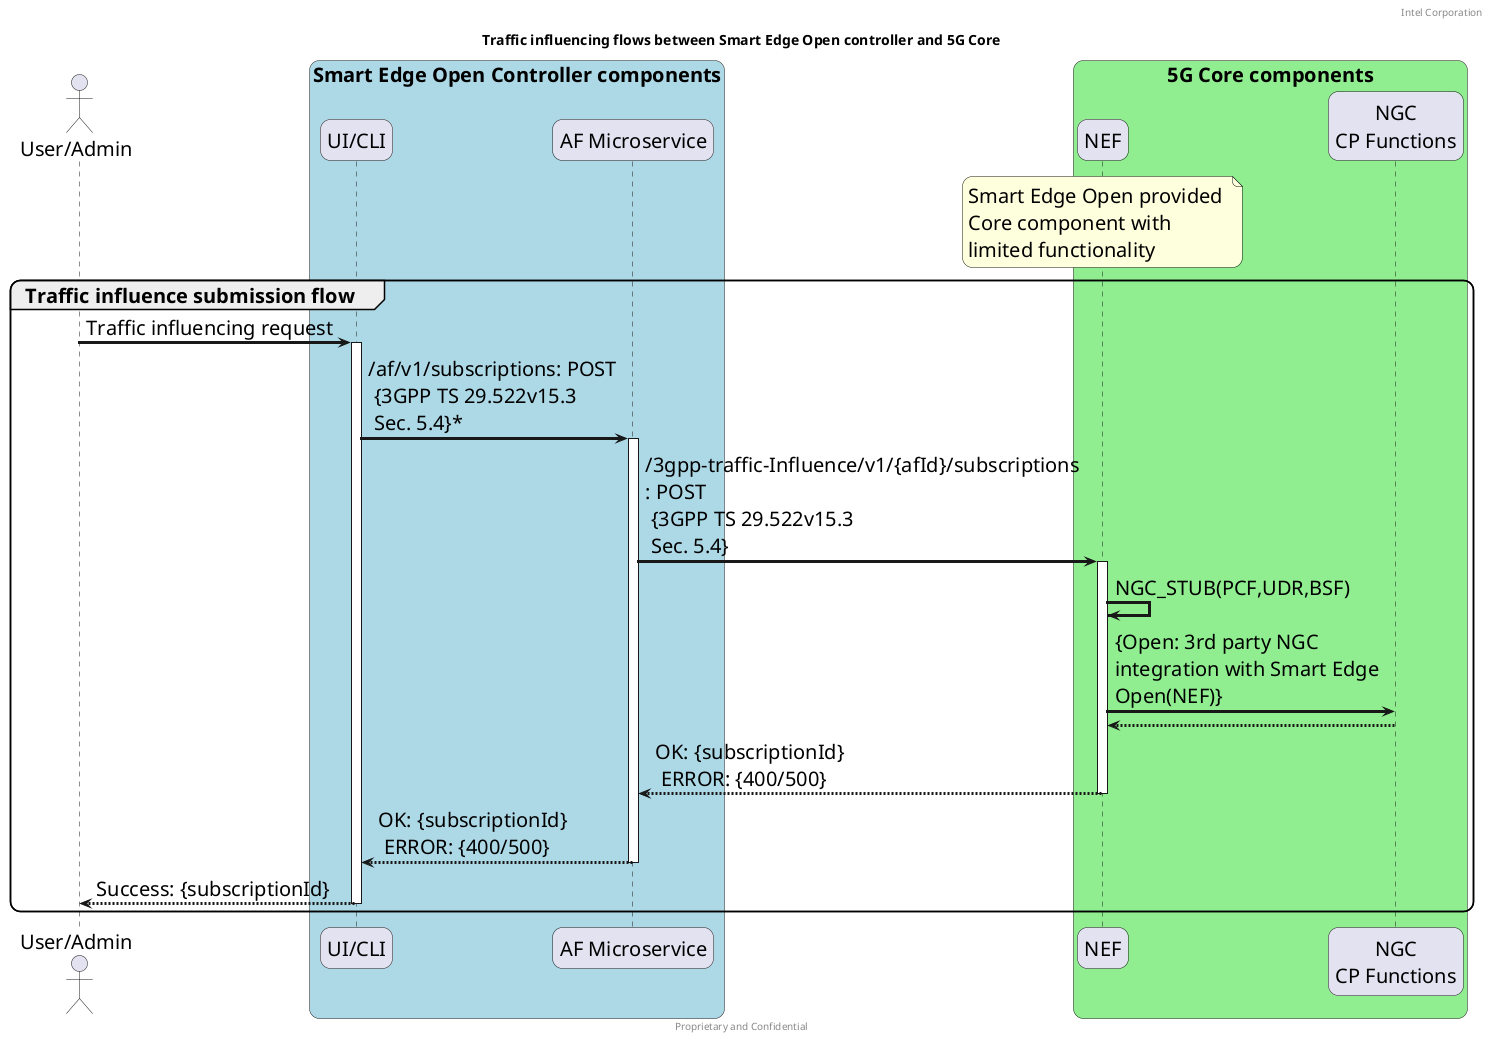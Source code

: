 @startuml
/' SPDX-License-Identifier: Apache-2.0
   Copyright (c) 2020 Intel Corporation
'/
skinparam monochrome false
skinparam roundcorner 20
skinparam defaultFontName "Intel Clear"
skinparam defaultFontSize 20
skinparam maxmessagesize 300
skinparam sequenceArrowThickness 3

header Intel Corporation
footer Proprietary and Confidential
title Traffic influencing flows between Smart Edge Open controller and 5G Core

actor "User/Admin" as user
box "Smart Edge Open Controller components" #LightBlue
    participant "UI/CLI" as cnca 
    participant "AF Microservice" as af
end box
box "5G Core components" #LightGreen
    participant "NEF" as nef
    note over nef 
        Smart Edge Open provided 
        Core component with 
        limited functionality
    end note
    participant "NGC\nCP Functions" as ngccp
end box

group Traffic influence submission flow
    user -> cnca : Traffic influencing request
    activate cnca
    cnca -> af : /af/v1/subscriptions: POST \n {3GPP TS 29.522v15.3 \n Sec. 5.4}*
    activate af
    af -> nef : /3gpp-traffic-Influence/v1/{afId}/subscriptions : POST \n {3GPP TS 29.522v15.3 \n Sec. 5.4} 
    activate nef
    nef -> nef : NGC_STUB(PCF,UDR,BSF)
    nef -> ngccp : {Open: 3rd party NGC integration with Smart Edge Open(NEF)}
    ngccp --> nef :
    nef --> af : OK: {subscriptionId} \n ERROR: {400/500}
    deactivate nef
    af --> cnca :  OK: {subscriptionId} \n ERROR: {400/500}
    deactivate af
    cnca --> user : Success: {subscriptionId} 
    deactivate cnca 
end group 

@enduml

